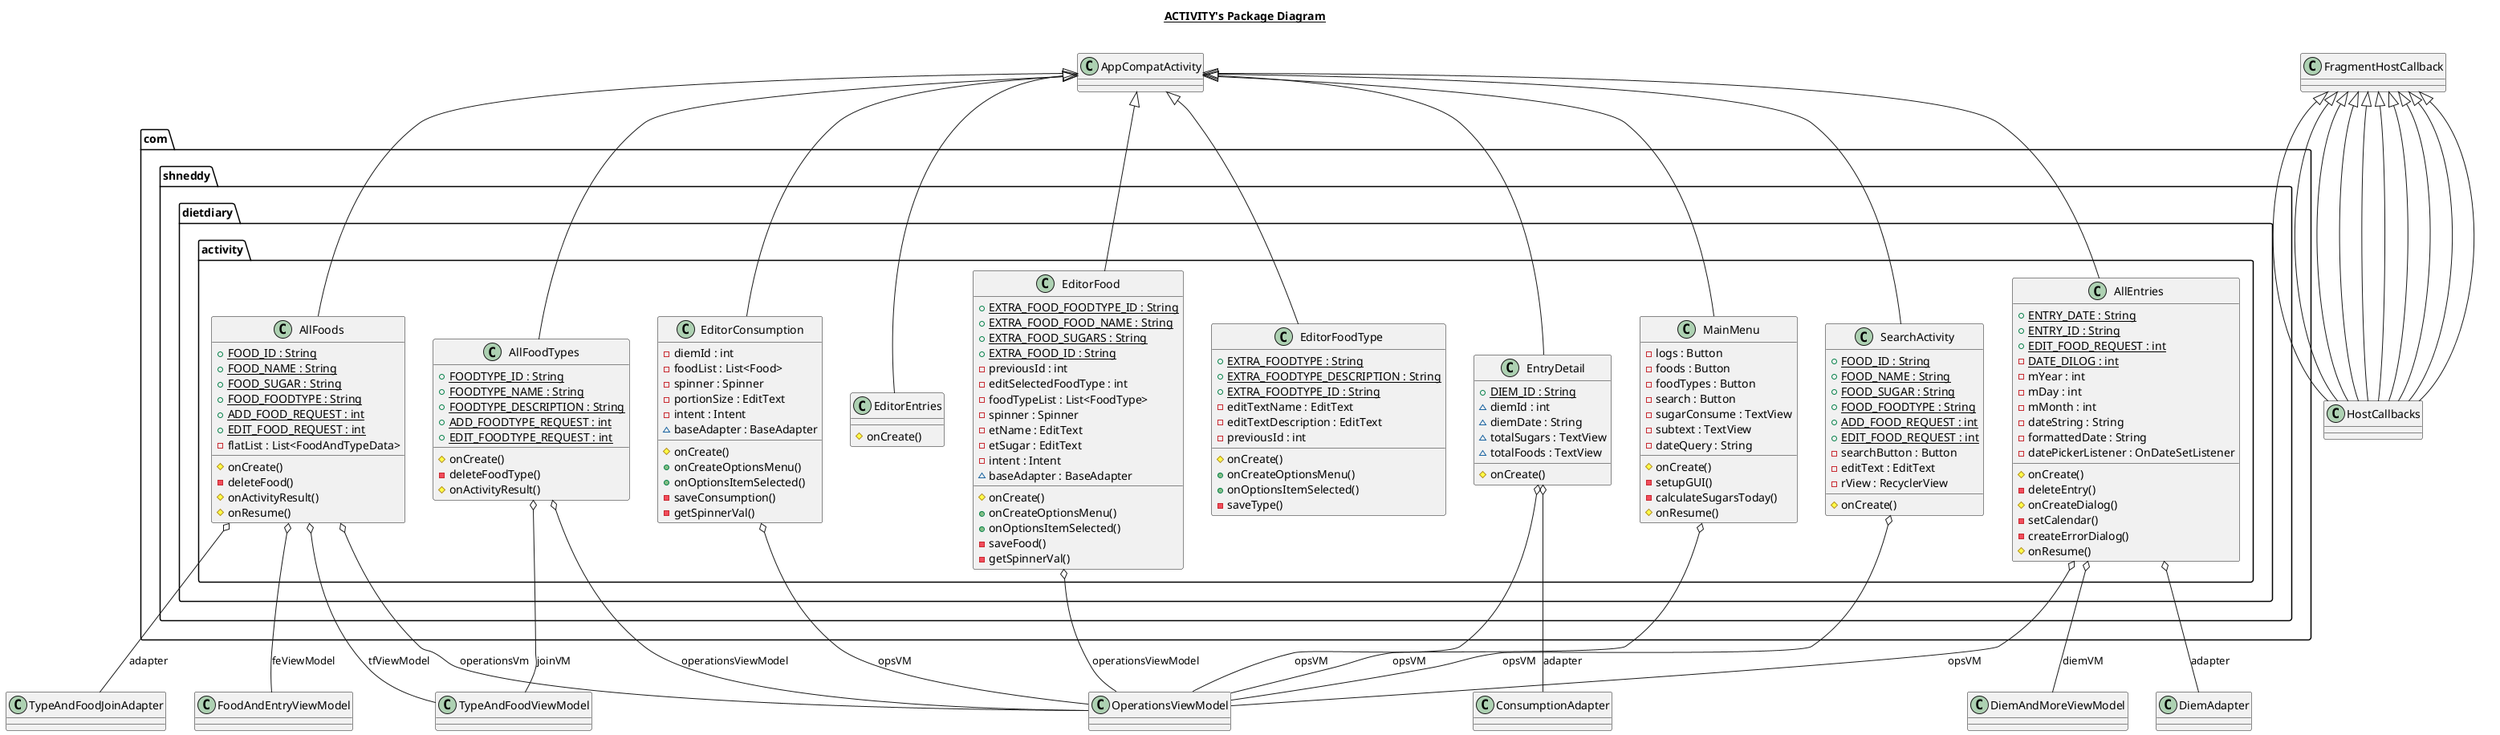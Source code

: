 @startuml

title __ACTIVITY's Package Diagram__\n

  package com.shneddy.dietdiary {
    package com.shneddy.dietdiary.activity {
      class AllEntries {
          {static} + ENTRY_DATE : String
          {static} + ENTRY_ID : String
          {static} + EDIT_FOOD_REQUEST : int
          {static} - DATE_DILOG : int
          - mYear : int
          - mDay : int
          - mMonth : int
          - dateString : String
          - formattedDate : String
          - datePickerListener : OnDateSetListener
          # onCreate()
          - deleteEntry()
          # onCreateDialog()
          - setCalendar()
          - createErrorDialog()
          # onResume()
      }
    }
  }
  

  package com.shneddy.dietdiary {
    package com.shneddy.dietdiary.activity {
      class AllFoodTypes {
          {static} + FOODTYPE_ID : String
          {static} + FOODTYPE_NAME : String
          {static} + FOODTYPE_DESCRIPTION : String
          {static} + ADD_FOODTYPE_REQUEST : int
          {static} + EDIT_FOODTYPE_REQUEST : int
          # onCreate()
          - deleteFoodType()
          # onActivityResult()
      }
    }
  }
  

  package com.shneddy.dietdiary {
    package com.shneddy.dietdiary.activity {
      class AllFoods {
          {static} + FOOD_ID : String
          {static} + FOOD_NAME : String
          {static} + FOOD_SUGAR : String
          {static} + FOOD_FOODTYPE : String
          {static} + ADD_FOOD_REQUEST : int
          {static} + EDIT_FOOD_REQUEST : int
          - flatList : List<FoodAndTypeData>
          # onCreate()
          - deleteFood()
          # onActivityResult()
          # onResume()
      }
    }
  }
  

  package com.shneddy.dietdiary {
    package com.shneddy.dietdiary.activity {
      class EditorConsumption {
          - diemId : int
          - foodList : List<Food>
          - spinner : Spinner
          - portionSize : EditText
          - intent : Intent
          ~ baseAdapter : BaseAdapter
          # onCreate()
          + onCreateOptionsMenu()
          + onOptionsItemSelected()
          - saveConsumption()
          - getSpinnerVal()
      }
    }
  }
  

  package com.shneddy.dietdiary {
    package com.shneddy.dietdiary.activity {
      class EditorEntries {
          # onCreate()
      }
    }
  }
  

  package com.shneddy.dietdiary {
    package com.shneddy.dietdiary.activity {
      class EditorFood {
          {static} + EXTRA_FOOD_FOODTYPE_ID : String
          {static} + EXTRA_FOOD_FOOD_NAME : String
          {static} + EXTRA_FOOD_SUGARS : String
          {static} + EXTRA_FOOD_ID : String
          - previousId : int
          - editSelectedFoodType : int
          - foodTypeList : List<FoodType>
          - spinner : Spinner
          - etName : EditText
          - etSugar : EditText
          - intent : Intent
          ~ baseAdapter : BaseAdapter
          # onCreate()
          + onCreateOptionsMenu()
          + onOptionsItemSelected()
          - saveFood()
          - getSpinnerVal()
      }
    }
  }
  

  package com.shneddy.dietdiary {
    package com.shneddy.dietdiary.activity {
      class EditorFoodType {
          {static} + EXTRA_FOODTYPE : String
          {static} + EXTRA_FOODTYPE_DESCRIPTION : String
          {static} + EXTRA_FOODTYPE_ID : String
          - editTextName : EditText
          - editTextDescription : EditText
          - previousId : int
          # onCreate()
          + onCreateOptionsMenu()
          + onOptionsItemSelected()
          - saveType()
      }
    }
  }
  

  package com.shneddy.dietdiary {
    package com.shneddy.dietdiary.activity {
      class EntryDetail {
          {static} + DIEM_ID : String
          ~ diemId : int
          ~ diemDate : String
          ~ totalSugars : TextView
          ~ totalFoods : TextView
          # onCreate()
      }
    }
  }
  

  package com.shneddy.dietdiary {
    package com.shneddy.dietdiary.activity {
      class MainMenu {
          - logs : Button
          - foods : Button
          - foodTypes : Button
          - search : Button
          - sugarConsume : TextView
          - subtext : TextView
          - dateQuery : String
          # onCreate()
          - setupGUI()
          - calculateSugarsToday()
          # onResume()
      }
    }
  }
  

  package com.shneddy.dietdiary {
    package com.shneddy.dietdiary.activity {
      class SearchActivity {
          {static} + FOOD_ID : String
          {static} + FOOD_NAME : String
          {static} + FOOD_SUGAR : String
          {static} + FOOD_FOODTYPE : String
          {static} + ADD_FOOD_REQUEST : int
          {static} + EDIT_FOOD_REQUEST : int
          - searchButton : Button
          - editText : EditText
          - rView : RecyclerView
          # onCreate()
      }
    }
  }
  

  AllEntries -up-|> AppCompatActivity
  AllEntries o-- OperationsViewModel : opsVM
  AllEntries o-- DiemAndMoreViewModel : diemVM
  AllEntries o-- DiemAdapter : adapter
  HostCallbacks -up-|> FragmentHostCallback
  AllFoodTypes -up-|> AppCompatActivity
  AllFoodTypes o-- OperationsViewModel : operationsViewModel
  AllFoodTypes o-- TypeAndFoodViewModel : joinVM
  HostCallbacks -up-|> FragmentHostCallback
  AllFoods -up-|> AppCompatActivity
  AllFoods o-- TypeAndFoodViewModel : tfViewModel
  AllFoods o-- OperationsViewModel : operationsVm
  AllFoods o-- FoodAndEntryViewModel : feViewModel
  AllFoods o-- TypeAndFoodJoinAdapter : adapter
  HostCallbacks -up-|> FragmentHostCallback
  EditorConsumption -up-|> AppCompatActivity
  EditorConsumption o-- OperationsViewModel : opsVM
  HostCallbacks -up-|> FragmentHostCallback
  EditorEntries -up-|> AppCompatActivity
  HostCallbacks -up-|> FragmentHostCallback
  EditorFood -up-|> AppCompatActivity
  EditorFood o-- OperationsViewModel : operationsViewModel
  HostCallbacks -up-|> FragmentHostCallback
  EditorFoodType -up-|> AppCompatActivity
  HostCallbacks -up-|> FragmentHostCallback
  EntryDetail -up-|> AppCompatActivity
  EntryDetail o-- OperationsViewModel : opsVM
  EntryDetail o-- ConsumptionAdapter : adapter
  HostCallbacks -up-|> FragmentHostCallback
  MainMenu -up-|> AppCompatActivity
  MainMenu o-- OperationsViewModel : opsVM
  HostCallbacks -up-|> FragmentHostCallback
  SearchActivity -up-|> AppCompatActivity
  SearchActivity o-- OperationsViewModel : opsVM
  HostCallbacks -up-|> FragmentHostCallback

@enduml

